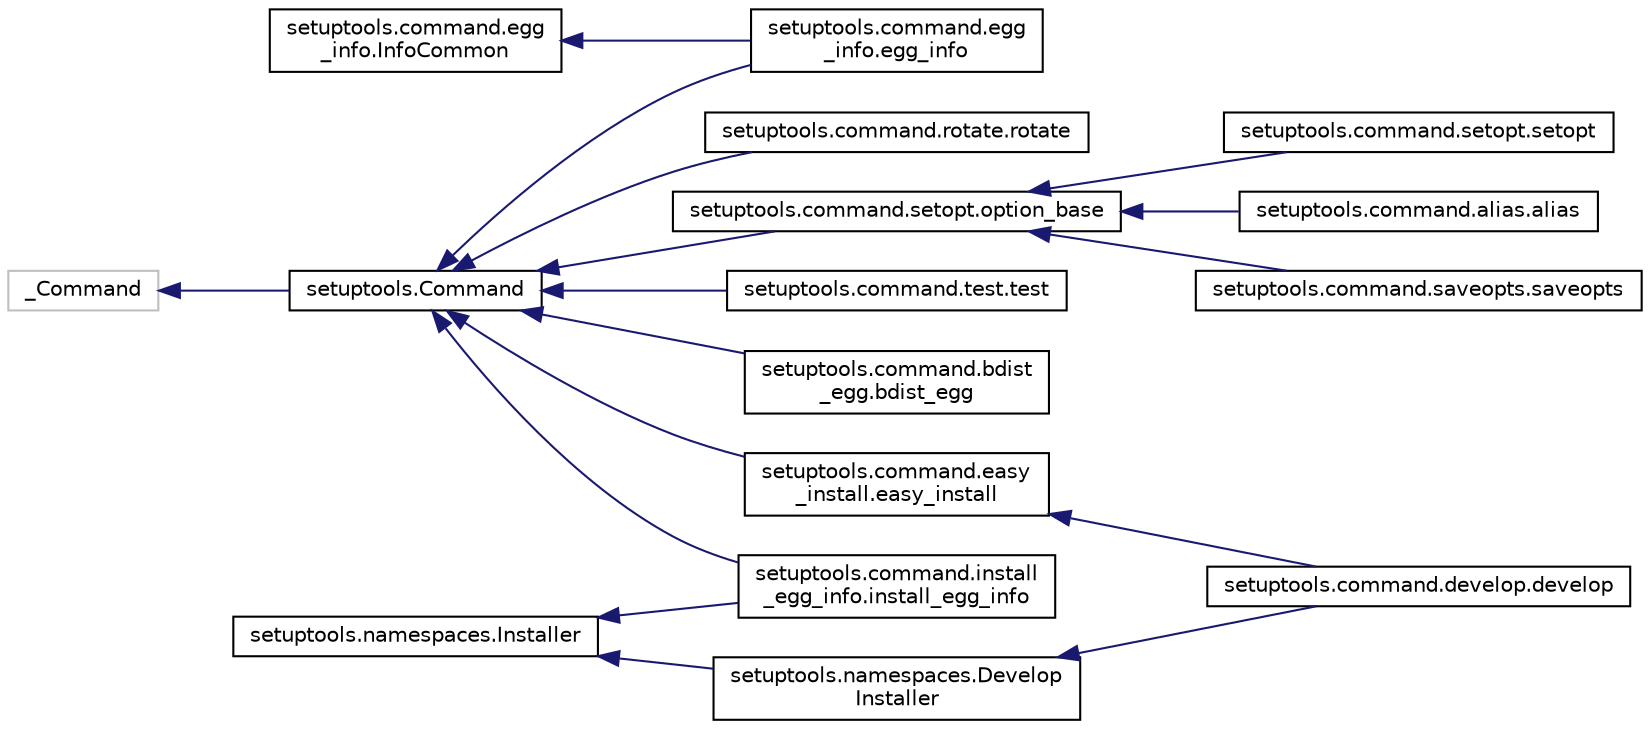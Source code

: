 digraph "Graphical Class Hierarchy"
{
 // LATEX_PDF_SIZE
  edge [fontname="Helvetica",fontsize="10",labelfontname="Helvetica",labelfontsize="10"];
  node [fontname="Helvetica",fontsize="10",shape=record];
  rankdir="LR";
  Node16 [label="_Command",height=0.2,width=0.4,color="grey75", fillcolor="white", style="filled",tooltip=" "];
  Node16 -> Node0 [dir="back",color="midnightblue",fontsize="10",style="solid",fontname="Helvetica"];
  Node0 [label="setuptools.Command",height=0.2,width=0.4,color="black", fillcolor="white", style="filled",URL="$d1/d70/classsetuptools_1_1_command.html",tooltip=" "];
  Node0 -> Node1 [dir="back",color="midnightblue",fontsize="10",style="solid",fontname="Helvetica"];
  Node1 [label="setuptools.command.bdist\l_egg.bdist_egg",height=0.2,width=0.4,color="black", fillcolor="white", style="filled",URL="$da/daa/classsetuptools_1_1command_1_1bdist__egg_1_1bdist__egg.html",tooltip=" "];
  Node0 -> Node2 [dir="back",color="midnightblue",fontsize="10",style="solid",fontname="Helvetica"];
  Node2 [label="setuptools.command.easy\l_install.easy_install",height=0.2,width=0.4,color="black", fillcolor="white", style="filled",URL="$da/d83/classsetuptools_1_1command_1_1easy__install_1_1easy__install.html",tooltip=" "];
  Node2 -> Node3 [dir="back",color="midnightblue",fontsize="10",style="solid",fontname="Helvetica"];
  Node3 [label="setuptools.command.develop.develop",height=0.2,width=0.4,color="black", fillcolor="white", style="filled",URL="$d0/d3d/classsetuptools_1_1command_1_1develop_1_1develop.html",tooltip=" "];
  Node0 -> Node4 [dir="back",color="midnightblue",fontsize="10",style="solid",fontname="Helvetica"];
  Node4 [label="setuptools.command.egg\l_info.egg_info",height=0.2,width=0.4,color="black", fillcolor="white", style="filled",URL="$d4/dd5/classsetuptools_1_1command_1_1egg__info_1_1egg__info.html",tooltip=" "];
  Node0 -> Node5 [dir="back",color="midnightblue",fontsize="10",style="solid",fontname="Helvetica"];
  Node5 [label="setuptools.command.install\l_egg_info.install_egg_info",height=0.2,width=0.4,color="black", fillcolor="white", style="filled",URL="$d7/d62/classsetuptools_1_1command_1_1install__egg__info_1_1install__egg__info.html",tooltip=" "];
  Node0 -> Node6 [dir="back",color="midnightblue",fontsize="10",style="solid",fontname="Helvetica"];
  Node6 [label="setuptools.command.rotate.rotate",height=0.2,width=0.4,color="black", fillcolor="white", style="filled",URL="$d3/d6e/classsetuptools_1_1command_1_1rotate_1_1rotate.html",tooltip=" "];
  Node0 -> Node7 [dir="back",color="midnightblue",fontsize="10",style="solid",fontname="Helvetica"];
  Node7 [label="setuptools.command.setopt.option_base",height=0.2,width=0.4,color="black", fillcolor="white", style="filled",URL="$d3/dbd/classsetuptools_1_1command_1_1setopt_1_1option__base.html",tooltip=" "];
  Node7 -> Node8 [dir="back",color="midnightblue",fontsize="10",style="solid",fontname="Helvetica"];
  Node8 [label="setuptools.command.alias.alias",height=0.2,width=0.4,color="black", fillcolor="white", style="filled",URL="$dd/d2f/classsetuptools_1_1command_1_1alias_1_1alias.html",tooltip=" "];
  Node7 -> Node9 [dir="back",color="midnightblue",fontsize="10",style="solid",fontname="Helvetica"];
  Node9 [label="setuptools.command.saveopts.saveopts",height=0.2,width=0.4,color="black", fillcolor="white", style="filled",URL="$dd/dd1/classsetuptools_1_1command_1_1saveopts_1_1saveopts.html",tooltip=" "];
  Node7 -> Node10 [dir="back",color="midnightblue",fontsize="10",style="solid",fontname="Helvetica"];
  Node10 [label="setuptools.command.setopt.setopt",height=0.2,width=0.4,color="black", fillcolor="white", style="filled",URL="$dd/d7c/classsetuptools_1_1command_1_1setopt_1_1setopt.html",tooltip=" "];
  Node0 -> Node11 [dir="back",color="midnightblue",fontsize="10",style="solid",fontname="Helvetica"];
  Node11 [label="setuptools.command.test.test",height=0.2,width=0.4,color="black", fillcolor="white", style="filled",URL="$de/d1e/classsetuptools_1_1command_1_1test_1_1test.html",tooltip=" "];
  Node1827 [label="setuptools.command.egg\l_info.InfoCommon",height=0.2,width=0.4,color="black", fillcolor="white", style="filled",URL="$d5/dfc/classsetuptools_1_1command_1_1egg__info_1_1_info_common.html",tooltip=" "];
  Node1827 -> Node4 [dir="back",color="midnightblue",fontsize="10",style="solid",fontname="Helvetica"];
  Node1837 [label="setuptools.namespaces.Installer",height=0.2,width=0.4,color="black", fillcolor="white", style="filled",URL="$d6/d64/classsetuptools_1_1namespaces_1_1_installer.html",tooltip=" "];
  Node1837 -> Node5 [dir="back",color="midnightblue",fontsize="10",style="solid",fontname="Helvetica"];
  Node1837 -> Node1838 [dir="back",color="midnightblue",fontsize="10",style="solid",fontname="Helvetica"];
  Node1838 [label="setuptools.namespaces.Develop\lInstaller",height=0.2,width=0.4,color="black", fillcolor="white", style="filled",URL="$d6/d58/classsetuptools_1_1namespaces_1_1_develop_installer.html",tooltip=" "];
  Node1838 -> Node3 [dir="back",color="midnightblue",fontsize="10",style="solid",fontname="Helvetica"];
}
